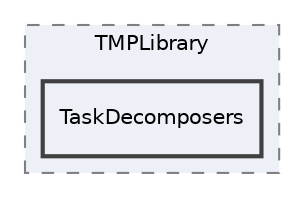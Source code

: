 digraph "TaskDecomposers"
{
 // LATEX_PDF_SIZE
  edge [fontname="Helvetica",fontsize="10",labelfontname="Helvetica",labelfontsize="10"];
  node [fontname="Helvetica",fontsize="10",shape=record];
  compound=true
  subgraph clusterdir_97787995236c65e46589a1ded8779bec {
    graph [ bgcolor="#edf0f7", pencolor="grey50", style="filled,dashed,", label="TMPLibrary", fontname="Helvetica", fontsize="10", URL="dir_97787995236c65e46589a1ded8779bec.html"]
  dir_266ed6f83e189402899bdaffc9bed15f [shape=box, label="TaskDecomposers", style="filled,bold,", fillcolor="#edf0f7", color="grey25", URL="dir_266ed6f83e189402899bdaffc9bed15f.html"];
  }
}
